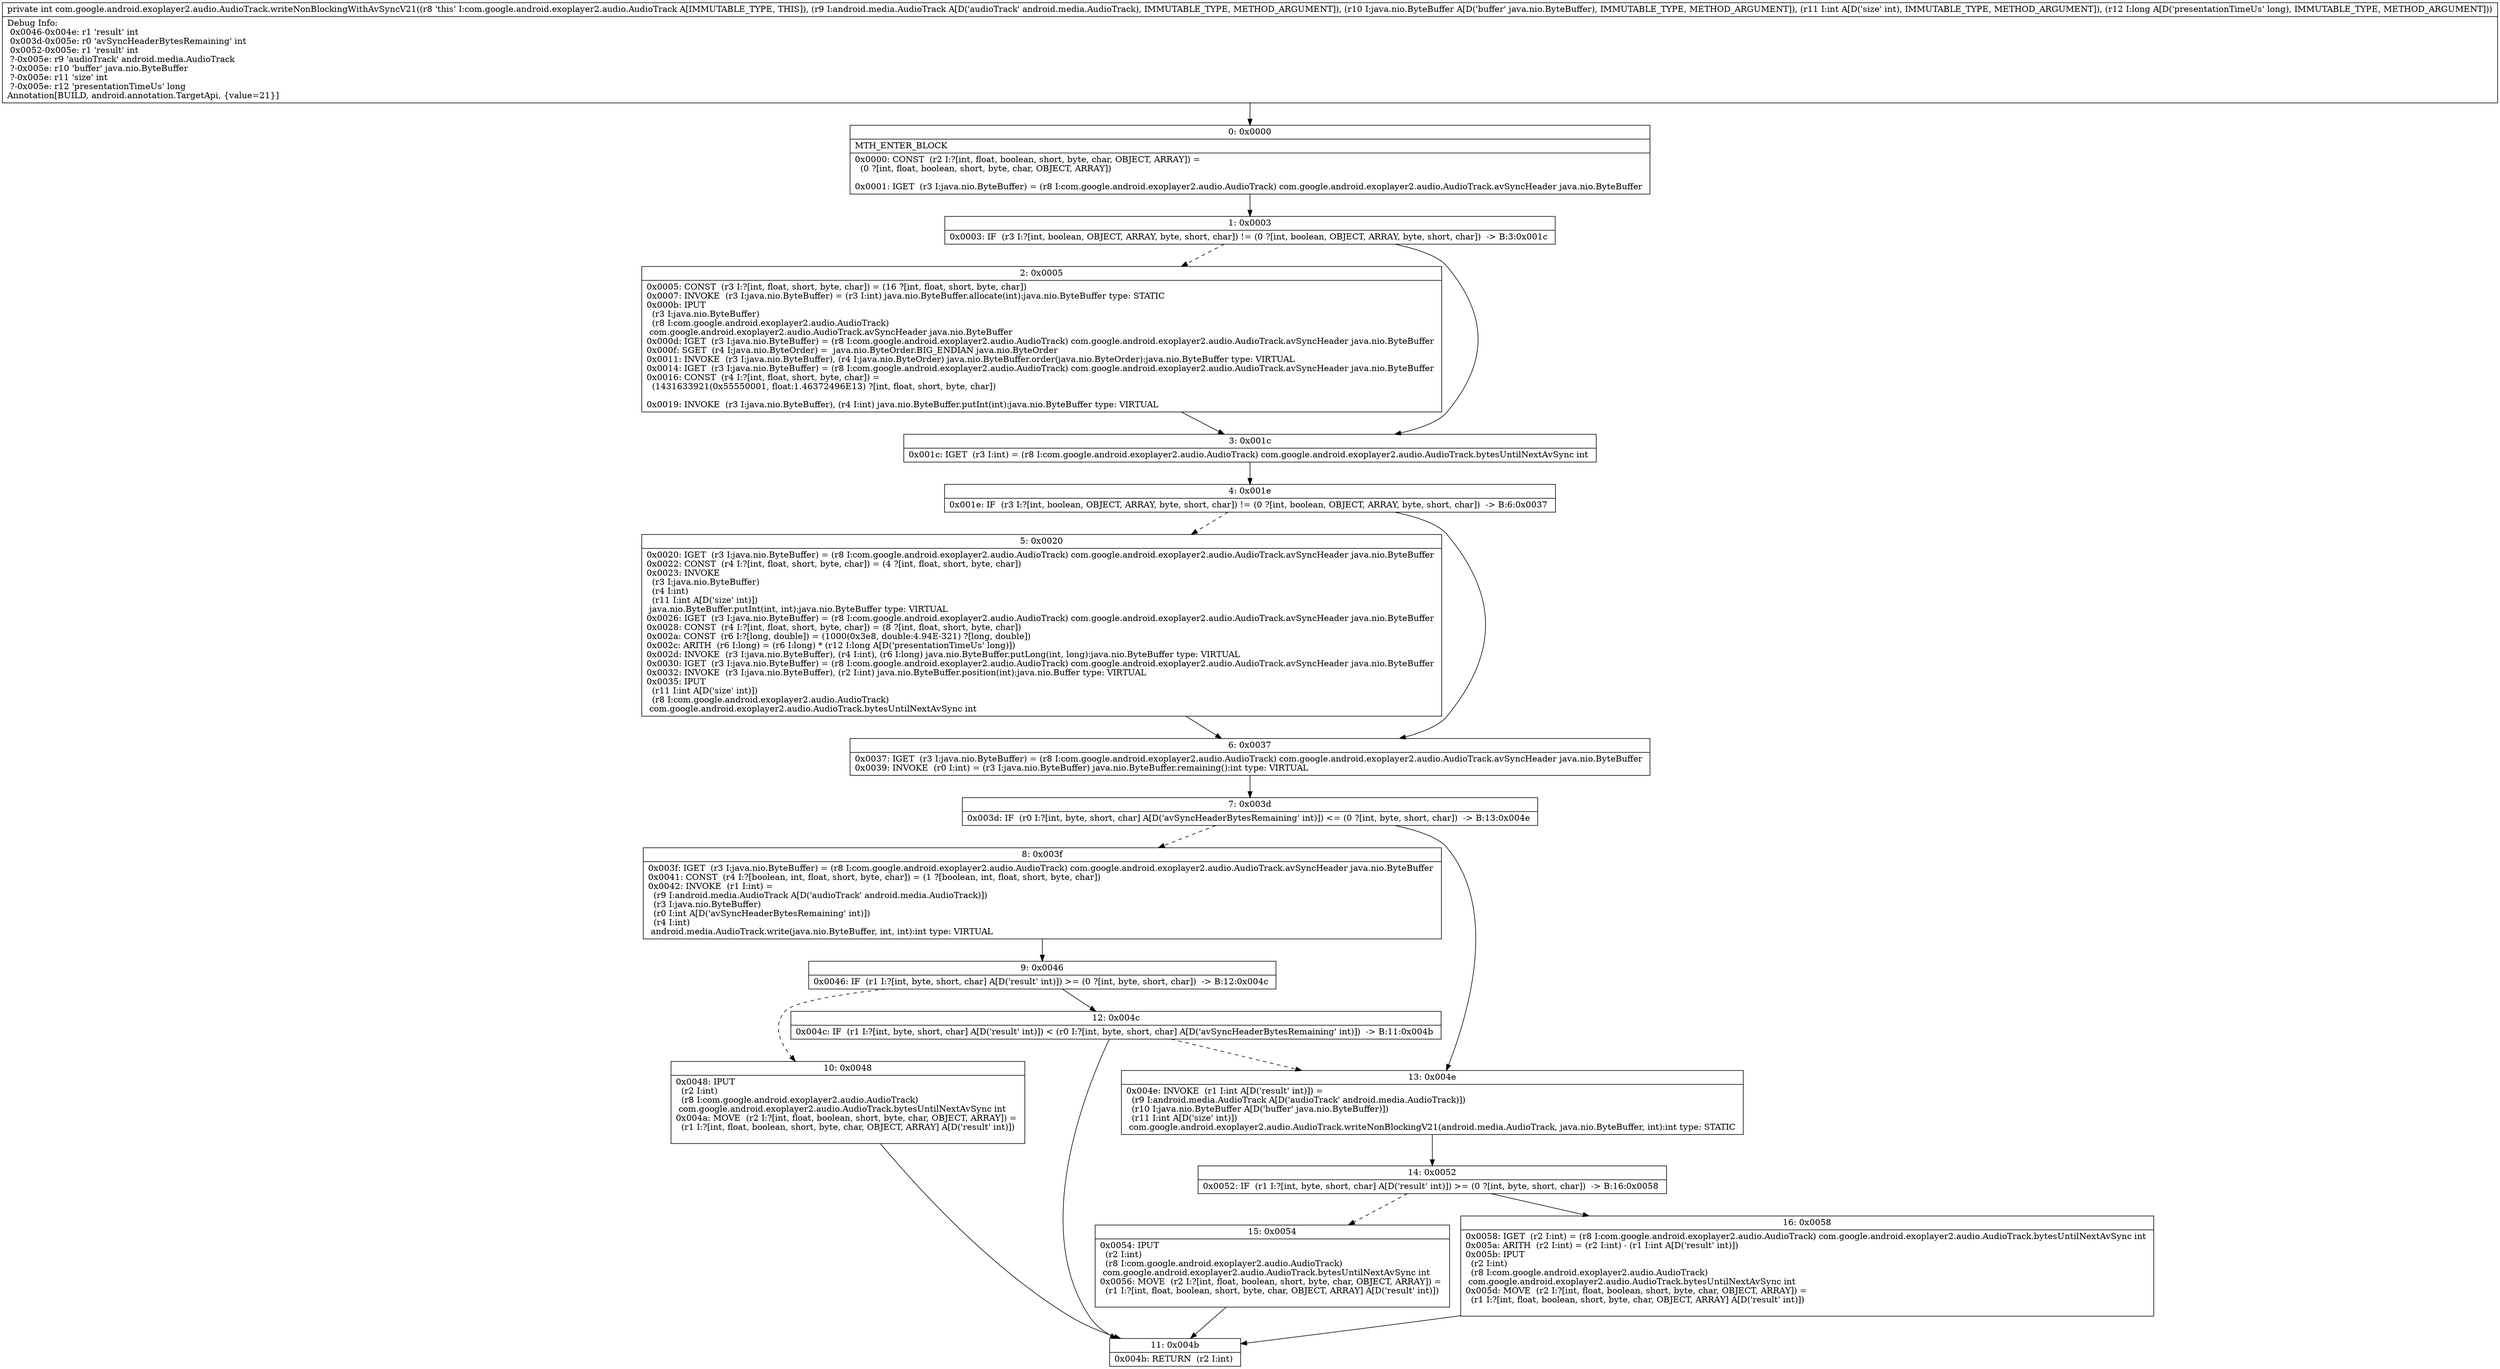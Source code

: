 digraph "CFG forcom.google.android.exoplayer2.audio.AudioTrack.writeNonBlockingWithAvSyncV21(Landroid\/media\/AudioTrack;Ljava\/nio\/ByteBuffer;IJ)I" {
Node_0 [shape=record,label="{0\:\ 0x0000|MTH_ENTER_BLOCK\l|0x0000: CONST  (r2 I:?[int, float, boolean, short, byte, char, OBJECT, ARRAY]) = \l  (0 ?[int, float, boolean, short, byte, char, OBJECT, ARRAY])\l \l0x0001: IGET  (r3 I:java.nio.ByteBuffer) = (r8 I:com.google.android.exoplayer2.audio.AudioTrack) com.google.android.exoplayer2.audio.AudioTrack.avSyncHeader java.nio.ByteBuffer \l}"];
Node_1 [shape=record,label="{1\:\ 0x0003|0x0003: IF  (r3 I:?[int, boolean, OBJECT, ARRAY, byte, short, char]) != (0 ?[int, boolean, OBJECT, ARRAY, byte, short, char])  \-\> B:3:0x001c \l}"];
Node_2 [shape=record,label="{2\:\ 0x0005|0x0005: CONST  (r3 I:?[int, float, short, byte, char]) = (16 ?[int, float, short, byte, char]) \l0x0007: INVOKE  (r3 I:java.nio.ByteBuffer) = (r3 I:int) java.nio.ByteBuffer.allocate(int):java.nio.ByteBuffer type: STATIC \l0x000b: IPUT  \l  (r3 I:java.nio.ByteBuffer)\l  (r8 I:com.google.android.exoplayer2.audio.AudioTrack)\l com.google.android.exoplayer2.audio.AudioTrack.avSyncHeader java.nio.ByteBuffer \l0x000d: IGET  (r3 I:java.nio.ByteBuffer) = (r8 I:com.google.android.exoplayer2.audio.AudioTrack) com.google.android.exoplayer2.audio.AudioTrack.avSyncHeader java.nio.ByteBuffer \l0x000f: SGET  (r4 I:java.nio.ByteOrder) =  java.nio.ByteOrder.BIG_ENDIAN java.nio.ByteOrder \l0x0011: INVOKE  (r3 I:java.nio.ByteBuffer), (r4 I:java.nio.ByteOrder) java.nio.ByteBuffer.order(java.nio.ByteOrder):java.nio.ByteBuffer type: VIRTUAL \l0x0014: IGET  (r3 I:java.nio.ByteBuffer) = (r8 I:com.google.android.exoplayer2.audio.AudioTrack) com.google.android.exoplayer2.audio.AudioTrack.avSyncHeader java.nio.ByteBuffer \l0x0016: CONST  (r4 I:?[int, float, short, byte, char]) = \l  (1431633921(0x55550001, float:1.46372496E13) ?[int, float, short, byte, char])\l \l0x0019: INVOKE  (r3 I:java.nio.ByteBuffer), (r4 I:int) java.nio.ByteBuffer.putInt(int):java.nio.ByteBuffer type: VIRTUAL \l}"];
Node_3 [shape=record,label="{3\:\ 0x001c|0x001c: IGET  (r3 I:int) = (r8 I:com.google.android.exoplayer2.audio.AudioTrack) com.google.android.exoplayer2.audio.AudioTrack.bytesUntilNextAvSync int \l}"];
Node_4 [shape=record,label="{4\:\ 0x001e|0x001e: IF  (r3 I:?[int, boolean, OBJECT, ARRAY, byte, short, char]) != (0 ?[int, boolean, OBJECT, ARRAY, byte, short, char])  \-\> B:6:0x0037 \l}"];
Node_5 [shape=record,label="{5\:\ 0x0020|0x0020: IGET  (r3 I:java.nio.ByteBuffer) = (r8 I:com.google.android.exoplayer2.audio.AudioTrack) com.google.android.exoplayer2.audio.AudioTrack.avSyncHeader java.nio.ByteBuffer \l0x0022: CONST  (r4 I:?[int, float, short, byte, char]) = (4 ?[int, float, short, byte, char]) \l0x0023: INVOKE  \l  (r3 I:java.nio.ByteBuffer)\l  (r4 I:int)\l  (r11 I:int A[D('size' int)])\l java.nio.ByteBuffer.putInt(int, int):java.nio.ByteBuffer type: VIRTUAL \l0x0026: IGET  (r3 I:java.nio.ByteBuffer) = (r8 I:com.google.android.exoplayer2.audio.AudioTrack) com.google.android.exoplayer2.audio.AudioTrack.avSyncHeader java.nio.ByteBuffer \l0x0028: CONST  (r4 I:?[int, float, short, byte, char]) = (8 ?[int, float, short, byte, char]) \l0x002a: CONST  (r6 I:?[long, double]) = (1000(0x3e8, double:4.94E\-321) ?[long, double]) \l0x002c: ARITH  (r6 I:long) = (r6 I:long) * (r12 I:long A[D('presentationTimeUs' long)]) \l0x002d: INVOKE  (r3 I:java.nio.ByteBuffer), (r4 I:int), (r6 I:long) java.nio.ByteBuffer.putLong(int, long):java.nio.ByteBuffer type: VIRTUAL \l0x0030: IGET  (r3 I:java.nio.ByteBuffer) = (r8 I:com.google.android.exoplayer2.audio.AudioTrack) com.google.android.exoplayer2.audio.AudioTrack.avSyncHeader java.nio.ByteBuffer \l0x0032: INVOKE  (r3 I:java.nio.ByteBuffer), (r2 I:int) java.nio.ByteBuffer.position(int):java.nio.Buffer type: VIRTUAL \l0x0035: IPUT  \l  (r11 I:int A[D('size' int)])\l  (r8 I:com.google.android.exoplayer2.audio.AudioTrack)\l com.google.android.exoplayer2.audio.AudioTrack.bytesUntilNextAvSync int \l}"];
Node_6 [shape=record,label="{6\:\ 0x0037|0x0037: IGET  (r3 I:java.nio.ByteBuffer) = (r8 I:com.google.android.exoplayer2.audio.AudioTrack) com.google.android.exoplayer2.audio.AudioTrack.avSyncHeader java.nio.ByteBuffer \l0x0039: INVOKE  (r0 I:int) = (r3 I:java.nio.ByteBuffer) java.nio.ByteBuffer.remaining():int type: VIRTUAL \l}"];
Node_7 [shape=record,label="{7\:\ 0x003d|0x003d: IF  (r0 I:?[int, byte, short, char] A[D('avSyncHeaderBytesRemaining' int)]) \<= (0 ?[int, byte, short, char])  \-\> B:13:0x004e \l}"];
Node_8 [shape=record,label="{8\:\ 0x003f|0x003f: IGET  (r3 I:java.nio.ByteBuffer) = (r8 I:com.google.android.exoplayer2.audio.AudioTrack) com.google.android.exoplayer2.audio.AudioTrack.avSyncHeader java.nio.ByteBuffer \l0x0041: CONST  (r4 I:?[boolean, int, float, short, byte, char]) = (1 ?[boolean, int, float, short, byte, char]) \l0x0042: INVOKE  (r1 I:int) = \l  (r9 I:android.media.AudioTrack A[D('audioTrack' android.media.AudioTrack)])\l  (r3 I:java.nio.ByteBuffer)\l  (r0 I:int A[D('avSyncHeaderBytesRemaining' int)])\l  (r4 I:int)\l android.media.AudioTrack.write(java.nio.ByteBuffer, int, int):int type: VIRTUAL \l}"];
Node_9 [shape=record,label="{9\:\ 0x0046|0x0046: IF  (r1 I:?[int, byte, short, char] A[D('result' int)]) \>= (0 ?[int, byte, short, char])  \-\> B:12:0x004c \l}"];
Node_10 [shape=record,label="{10\:\ 0x0048|0x0048: IPUT  \l  (r2 I:int)\l  (r8 I:com.google.android.exoplayer2.audio.AudioTrack)\l com.google.android.exoplayer2.audio.AudioTrack.bytesUntilNextAvSync int \l0x004a: MOVE  (r2 I:?[int, float, boolean, short, byte, char, OBJECT, ARRAY]) = \l  (r1 I:?[int, float, boolean, short, byte, char, OBJECT, ARRAY] A[D('result' int)])\l \l}"];
Node_11 [shape=record,label="{11\:\ 0x004b|0x004b: RETURN  (r2 I:int) \l}"];
Node_12 [shape=record,label="{12\:\ 0x004c|0x004c: IF  (r1 I:?[int, byte, short, char] A[D('result' int)]) \< (r0 I:?[int, byte, short, char] A[D('avSyncHeaderBytesRemaining' int)])  \-\> B:11:0x004b \l}"];
Node_13 [shape=record,label="{13\:\ 0x004e|0x004e: INVOKE  (r1 I:int A[D('result' int)]) = \l  (r9 I:android.media.AudioTrack A[D('audioTrack' android.media.AudioTrack)])\l  (r10 I:java.nio.ByteBuffer A[D('buffer' java.nio.ByteBuffer)])\l  (r11 I:int A[D('size' int)])\l com.google.android.exoplayer2.audio.AudioTrack.writeNonBlockingV21(android.media.AudioTrack, java.nio.ByteBuffer, int):int type: STATIC \l}"];
Node_14 [shape=record,label="{14\:\ 0x0052|0x0052: IF  (r1 I:?[int, byte, short, char] A[D('result' int)]) \>= (0 ?[int, byte, short, char])  \-\> B:16:0x0058 \l}"];
Node_15 [shape=record,label="{15\:\ 0x0054|0x0054: IPUT  \l  (r2 I:int)\l  (r8 I:com.google.android.exoplayer2.audio.AudioTrack)\l com.google.android.exoplayer2.audio.AudioTrack.bytesUntilNextAvSync int \l0x0056: MOVE  (r2 I:?[int, float, boolean, short, byte, char, OBJECT, ARRAY]) = \l  (r1 I:?[int, float, boolean, short, byte, char, OBJECT, ARRAY] A[D('result' int)])\l \l}"];
Node_16 [shape=record,label="{16\:\ 0x0058|0x0058: IGET  (r2 I:int) = (r8 I:com.google.android.exoplayer2.audio.AudioTrack) com.google.android.exoplayer2.audio.AudioTrack.bytesUntilNextAvSync int \l0x005a: ARITH  (r2 I:int) = (r2 I:int) \- (r1 I:int A[D('result' int)]) \l0x005b: IPUT  \l  (r2 I:int)\l  (r8 I:com.google.android.exoplayer2.audio.AudioTrack)\l com.google.android.exoplayer2.audio.AudioTrack.bytesUntilNextAvSync int \l0x005d: MOVE  (r2 I:?[int, float, boolean, short, byte, char, OBJECT, ARRAY]) = \l  (r1 I:?[int, float, boolean, short, byte, char, OBJECT, ARRAY] A[D('result' int)])\l \l}"];
MethodNode[shape=record,label="{private int com.google.android.exoplayer2.audio.AudioTrack.writeNonBlockingWithAvSyncV21((r8 'this' I:com.google.android.exoplayer2.audio.AudioTrack A[IMMUTABLE_TYPE, THIS]), (r9 I:android.media.AudioTrack A[D('audioTrack' android.media.AudioTrack), IMMUTABLE_TYPE, METHOD_ARGUMENT]), (r10 I:java.nio.ByteBuffer A[D('buffer' java.nio.ByteBuffer), IMMUTABLE_TYPE, METHOD_ARGUMENT]), (r11 I:int A[D('size' int), IMMUTABLE_TYPE, METHOD_ARGUMENT]), (r12 I:long A[D('presentationTimeUs' long), IMMUTABLE_TYPE, METHOD_ARGUMENT]))  | Debug Info:\l  0x0046\-0x004e: r1 'result' int\l  0x003d\-0x005e: r0 'avSyncHeaderBytesRemaining' int\l  0x0052\-0x005e: r1 'result' int\l  ?\-0x005e: r9 'audioTrack' android.media.AudioTrack\l  ?\-0x005e: r10 'buffer' java.nio.ByteBuffer\l  ?\-0x005e: r11 'size' int\l  ?\-0x005e: r12 'presentationTimeUs' long\lAnnotation[BUILD, android.annotation.TargetApi, \{value=21\}]\l}"];
MethodNode -> Node_0;
Node_0 -> Node_1;
Node_1 -> Node_2[style=dashed];
Node_1 -> Node_3;
Node_2 -> Node_3;
Node_3 -> Node_4;
Node_4 -> Node_5[style=dashed];
Node_4 -> Node_6;
Node_5 -> Node_6;
Node_6 -> Node_7;
Node_7 -> Node_8[style=dashed];
Node_7 -> Node_13;
Node_8 -> Node_9;
Node_9 -> Node_10[style=dashed];
Node_9 -> Node_12;
Node_10 -> Node_11;
Node_12 -> Node_11;
Node_12 -> Node_13[style=dashed];
Node_13 -> Node_14;
Node_14 -> Node_15[style=dashed];
Node_14 -> Node_16;
Node_15 -> Node_11;
Node_16 -> Node_11;
}

